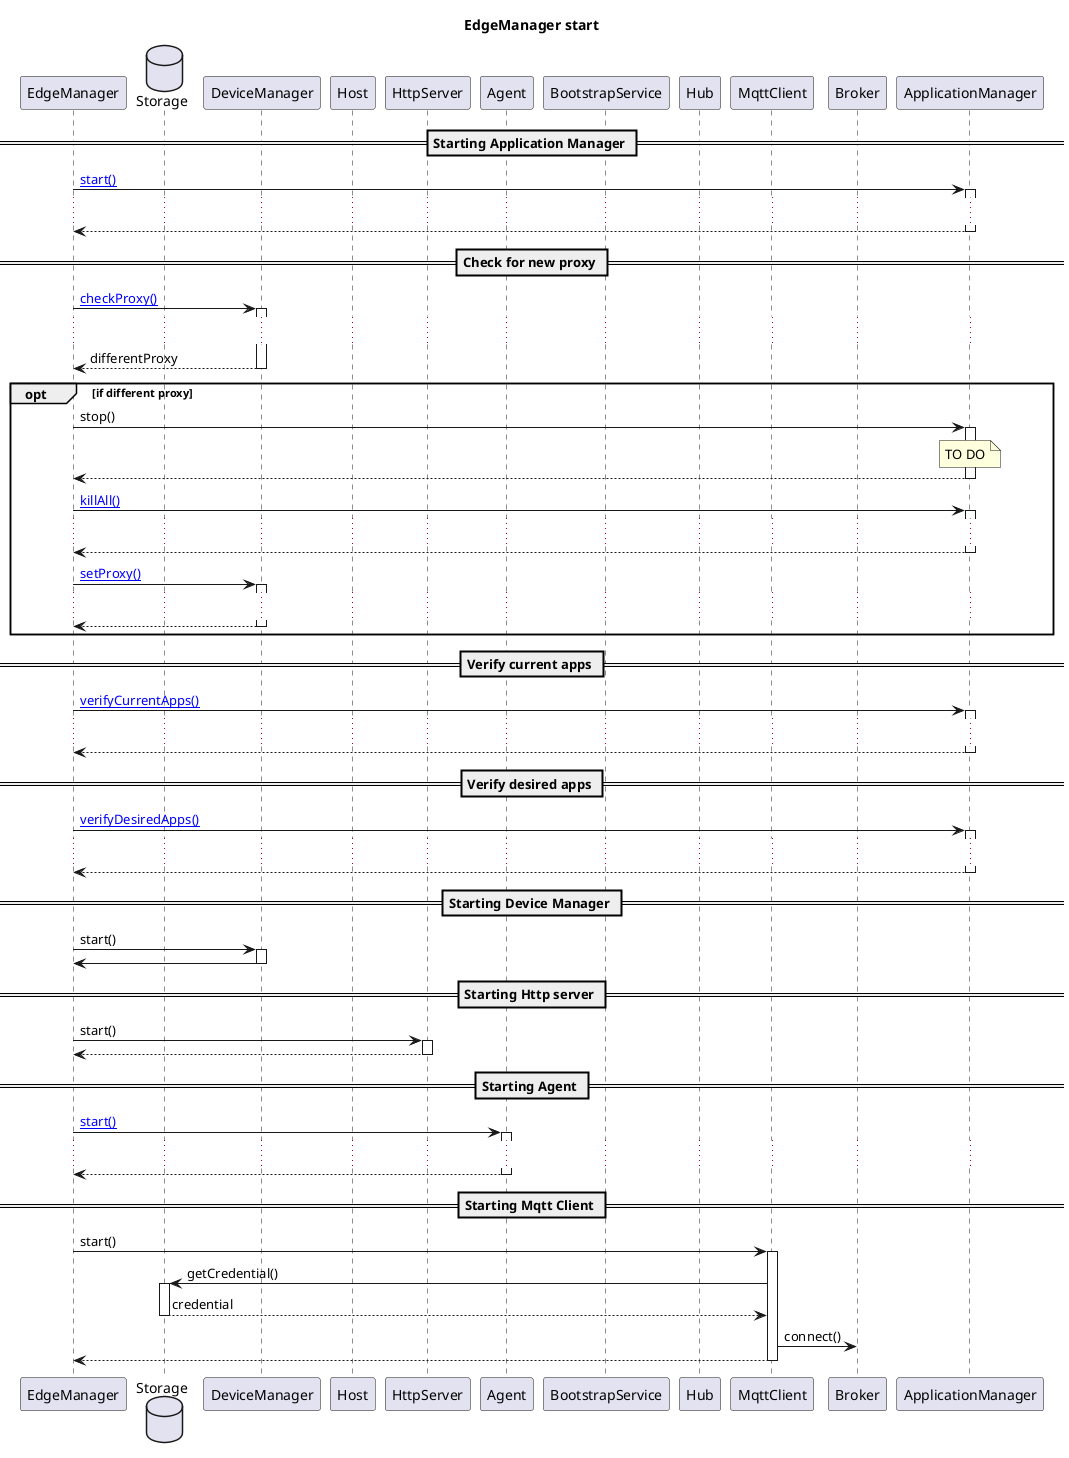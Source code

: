 @startuml

title "EdgeManager start"

participant EdgeManager as EM
database Storage as Stor
participant DeviceManager as DM
participant Host as Host
participant HttpServer as Http
participant Agent as A
participant BootstrapService as BS
participant Hub as Hub
participant MqttClient as Mqtt
participant Broker as Broker
participant ApplicationManager as AM

== Starting Application Manager ==

EM->AM ++: [[http://www.plantuml.com/plantuml/proxy?cache=no&src=https://raw.githubusercontent.com/se-edge/diagrams/develop/ApplicationManager/start.puml&fmt=svg start()]]
...
AM-->EM --:

== Check for new proxy ==
EM->DM ++: [[http://www.plantuml.com/plantuml/proxy?cache=no&src=https://raw.githubusercontent.com/se-edge/diagrams/develop/DeviceManager/checkProxy.puml&fmt=svg checkProxy()]]
...
DM-->EM --: differentProxy
opt if different proxy
EM->AM ++: stop()
note over AM: TO DO
AM-->EM --:
EM->AM ++: [[http://www.plantuml.com/plantuml/proxy?cache=no&src=https://raw.githubusercontent.com/se-edge/diagrams/develop/ApplicationManager/killAll.puml&fmt=svg killAll()]]
...
AM-->EM --:
EM->DM ++: [[http://www.plantuml.com/plantuml/proxy?cache=no&src=https://raw.githubusercontent.com/se-edge/diagrams/develop/DeviceManager/setProxy.puml&fmt=svg setProxy()]]
...
DM-->EM --:
end

== Verify current apps ==

EM->AM ++: [[http://www.plantuml.com/plantuml/proxy?cache=no&src=https://raw.githubusercontent.com/se-edge/diagrams/develop/ApplicationManager/verifyCurrentApps.puml&fmt=svg verifyCurrentApps()]]
...
AM-->EM --:

== Verify desired apps ==

EM->AM ++: [[http://www.plantuml.com/plantuml/proxy?cache=no&src=https://raw.githubusercontent.com/se-edge/diagrams/develop/ApplicationManager/verifyDesiredApps.puml&fmt=svg verifyDesiredApps()]]
...
AM-->EM --:

== Starting Device Manager ==

EM->DM ++: start()
DM->EM --:

== Starting Http server ==

EM->Http ++: start()
Http-->EM --:

== Starting Agent ==

EM->A ++: [[http://www.plantuml.com/plantuml/proxy?cache=no&src=https://raw.githubusercontent.com/se-edge/diagrams/develop/Agent/start.puml&fmt=svg start()]]
...
A-->EM --:

== Starting Mqtt Client ==

EM->Mqtt ++: start()
Mqtt->Stor ++: getCredential()
Stor-->Mqtt --: credential
Mqtt->Broker: connect()
Mqtt-->EM --:

@enduml
